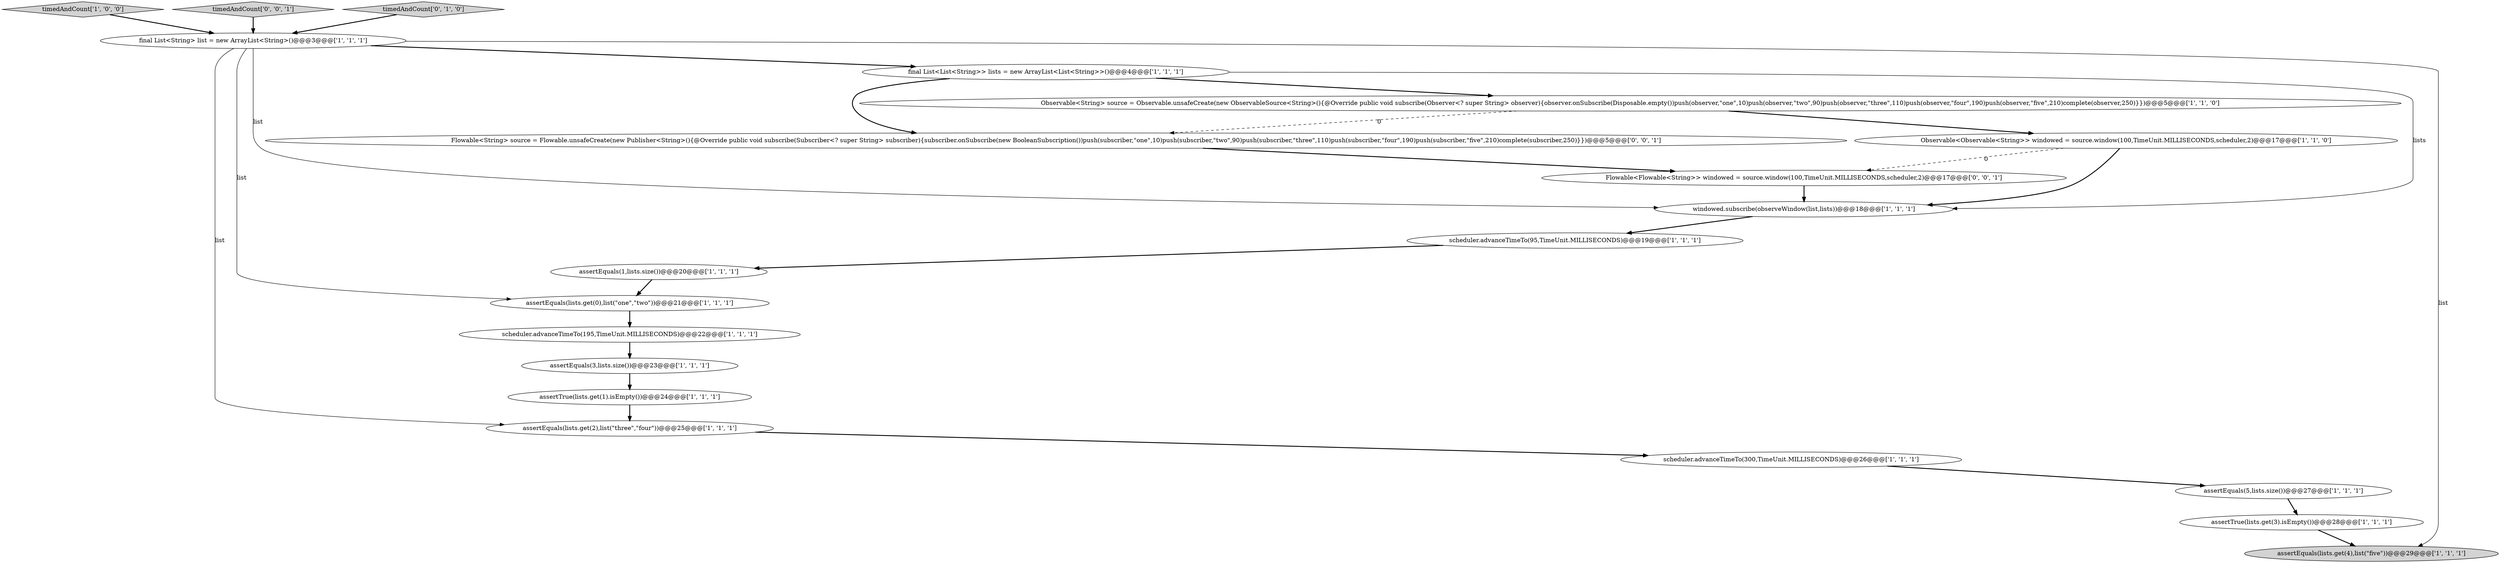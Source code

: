 digraph {
1 [style = filled, label = "assertEquals(lists.get(0),list(\"one\",\"two\"))@@@21@@@['1', '1', '1']", fillcolor = white, shape = ellipse image = "AAA0AAABBB1BBB"];
5 [style = filled, label = "assertEquals(5,lists.size())@@@27@@@['1', '1', '1']", fillcolor = white, shape = ellipse image = "AAA0AAABBB1BBB"];
13 [style = filled, label = "final List<List<String>> lists = new ArrayList<List<String>>()@@@4@@@['1', '1', '1']", fillcolor = white, shape = ellipse image = "AAA0AAABBB1BBB"];
10 [style = filled, label = "timedAndCount['1', '0', '0']", fillcolor = lightgray, shape = diamond image = "AAA0AAABBB1BBB"];
15 [style = filled, label = "assertEquals(lists.get(2),list(\"three\",\"four\"))@@@25@@@['1', '1', '1']", fillcolor = white, shape = ellipse image = "AAA0AAABBB1BBB"];
3 [style = filled, label = "assertEquals(1,lists.size())@@@20@@@['1', '1', '1']", fillcolor = white, shape = ellipse image = "AAA0AAABBB1BBB"];
9 [style = filled, label = "Observable<Observable<String>> windowed = source.window(100,TimeUnit.MILLISECONDS,scheduler,2)@@@17@@@['1', '1', '0']", fillcolor = white, shape = ellipse image = "AAA0AAABBB1BBB"];
11 [style = filled, label = "windowed.subscribe(observeWindow(list,lists))@@@18@@@['1', '1', '1']", fillcolor = white, shape = ellipse image = "AAA0AAABBB1BBB"];
18 [style = filled, label = "Flowable<String> source = Flowable.unsafeCreate(new Publisher<String>(){@Override public void subscribe(Subscriber<? super String> subscriber){subscriber.onSubscribe(new BooleanSubscription())push(subscriber,\"one\",10)push(subscriber,\"two\",90)push(subscriber,\"three\",110)push(subscriber,\"four\",190)push(subscriber,\"five\",210)complete(subscriber,250)}})@@@5@@@['0', '0', '1']", fillcolor = white, shape = ellipse image = "AAA0AAABBB3BBB"];
19 [style = filled, label = "timedAndCount['0', '0', '1']", fillcolor = lightgray, shape = diamond image = "AAA0AAABBB3BBB"];
17 [style = filled, label = "timedAndCount['0', '1', '0']", fillcolor = lightgray, shape = diamond image = "AAA0AAABBB2BBB"];
7 [style = filled, label = "scheduler.advanceTimeTo(300,TimeUnit.MILLISECONDS)@@@26@@@['1', '1', '1']", fillcolor = white, shape = ellipse image = "AAA0AAABBB1BBB"];
6 [style = filled, label = "assertEquals(3,lists.size())@@@23@@@['1', '1', '1']", fillcolor = white, shape = ellipse image = "AAA0AAABBB1BBB"];
2 [style = filled, label = "scheduler.advanceTimeTo(195,TimeUnit.MILLISECONDS)@@@22@@@['1', '1', '1']", fillcolor = white, shape = ellipse image = "AAA0AAABBB1BBB"];
12 [style = filled, label = "assertTrue(lists.get(1).isEmpty())@@@24@@@['1', '1', '1']", fillcolor = white, shape = ellipse image = "AAA0AAABBB1BBB"];
8 [style = filled, label = "scheduler.advanceTimeTo(95,TimeUnit.MILLISECONDS)@@@19@@@['1', '1', '1']", fillcolor = white, shape = ellipse image = "AAA0AAABBB1BBB"];
20 [style = filled, label = "Flowable<Flowable<String>> windowed = source.window(100,TimeUnit.MILLISECONDS,scheduler,2)@@@17@@@['0', '0', '1']", fillcolor = white, shape = ellipse image = "AAA0AAABBB3BBB"];
4 [style = filled, label = "final List<String> list = new ArrayList<String>()@@@3@@@['1', '1', '1']", fillcolor = white, shape = ellipse image = "AAA0AAABBB1BBB"];
14 [style = filled, label = "Observable<String> source = Observable.unsafeCreate(new ObservableSource<String>(){@Override public void subscribe(Observer<? super String> observer){observer.onSubscribe(Disposable.empty())push(observer,\"one\",10)push(observer,\"two\",90)push(observer,\"three\",110)push(observer,\"four\",190)push(observer,\"five\",210)complete(observer,250)}})@@@5@@@['1', '1', '0']", fillcolor = white, shape = ellipse image = "AAA0AAABBB1BBB"];
16 [style = filled, label = "assertEquals(lists.get(4),list(\"five\"))@@@29@@@['1', '1', '1']", fillcolor = lightgray, shape = ellipse image = "AAA0AAABBB1BBB"];
0 [style = filled, label = "assertTrue(lists.get(3).isEmpty())@@@28@@@['1', '1', '1']", fillcolor = white, shape = ellipse image = "AAA0AAABBB1BBB"];
18->20 [style = bold, label=""];
9->11 [style = bold, label=""];
4->1 [style = solid, label="list"];
4->11 [style = solid, label="list"];
12->15 [style = bold, label=""];
14->9 [style = bold, label=""];
15->7 [style = bold, label=""];
13->18 [style = bold, label=""];
3->1 [style = bold, label=""];
8->3 [style = bold, label=""];
17->4 [style = bold, label=""];
5->0 [style = bold, label=""];
11->8 [style = bold, label=""];
10->4 [style = bold, label=""];
13->11 [style = solid, label="lists"];
4->15 [style = solid, label="list"];
9->20 [style = dashed, label="0"];
6->12 [style = bold, label=""];
19->4 [style = bold, label=""];
2->6 [style = bold, label=""];
7->5 [style = bold, label=""];
4->13 [style = bold, label=""];
14->18 [style = dashed, label="0"];
13->14 [style = bold, label=""];
4->16 [style = solid, label="list"];
1->2 [style = bold, label=""];
20->11 [style = bold, label=""];
0->16 [style = bold, label=""];
}
